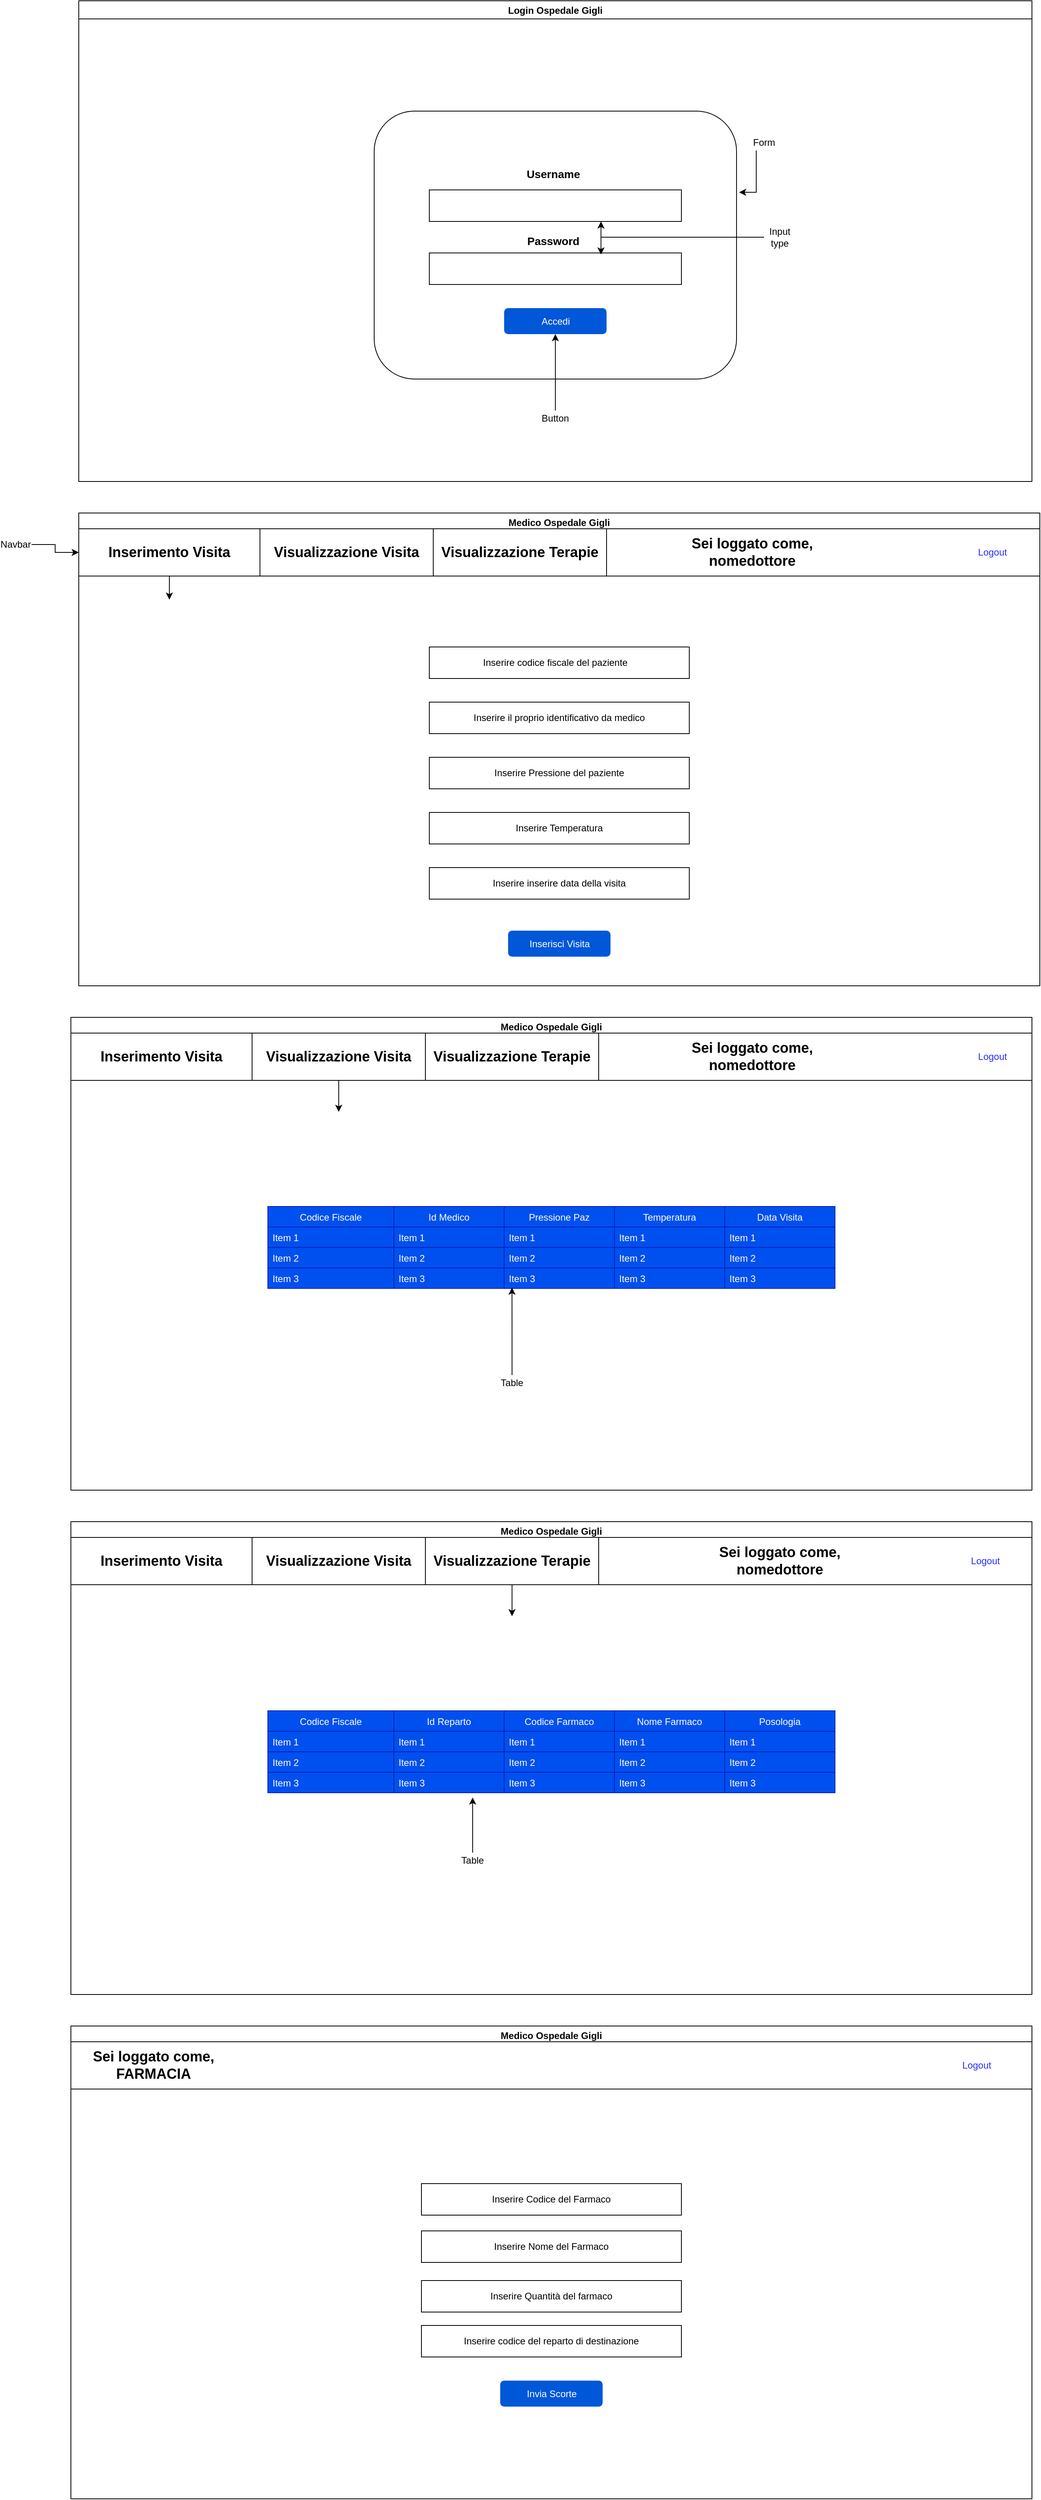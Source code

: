 <mxfile version="14.6.10" type="device"><diagram id="VOACJw14GGWHZ1IwhegX" name="Page-1"><mxGraphModel dx="2062" dy="1122" grid="1" gridSize="10" guides="1" tooltips="1" connect="1" arrows="1" fold="1" page="1" pageScale="1" pageWidth="827" pageHeight="1169" math="0" shadow="0"><root><mxCell id="0"/><mxCell id="1" parent="0"/><mxCell id="EKwvKxOUPXfIHIZSuSPc-1" value="Login Ospedale Gigli" style="swimlane;" vertex="1" parent="1"><mxGeometry x="110" y="10" width="1210" height="610" as="geometry"/></mxCell><mxCell id="EKwvKxOUPXfIHIZSuSPc-2" value="" style="rounded=1;whiteSpace=wrap;html=1;" vertex="1" parent="EKwvKxOUPXfIHIZSuSPc-1"><mxGeometry x="375" y="140" width="460" height="340" as="geometry"/></mxCell><mxCell id="EKwvKxOUPXfIHIZSuSPc-3" value="" style="rounded=0;whiteSpace=wrap;html=1;" vertex="1" parent="EKwvKxOUPXfIHIZSuSPc-1"><mxGeometry x="445" y="240" width="320" height="40" as="geometry"/></mxCell><mxCell id="EKwvKxOUPXfIHIZSuSPc-4" value="" style="rounded=0;whiteSpace=wrap;html=1;" vertex="1" parent="EKwvKxOUPXfIHIZSuSPc-1"><mxGeometry x="445" y="320" width="320" height="40" as="geometry"/></mxCell><mxCell id="EKwvKxOUPXfIHIZSuSPc-5" value="&lt;h3&gt;Username&lt;/h3&gt;" style="text;html=1;strokeColor=none;fillColor=none;align=center;verticalAlign=middle;whiteSpace=wrap;rounded=0;" vertex="1" parent="EKwvKxOUPXfIHIZSuSPc-1"><mxGeometry x="445" y="210" width="315" height="20" as="geometry"/></mxCell><mxCell id="EKwvKxOUPXfIHIZSuSPc-6" value="&lt;h3&gt;Password&lt;/h3&gt;" style="text;html=1;strokeColor=none;fillColor=none;align=center;verticalAlign=middle;whiteSpace=wrap;rounded=0;" vertex="1" parent="EKwvKxOUPXfIHIZSuSPc-1"><mxGeometry x="445" y="295" width="315" height="20" as="geometry"/></mxCell><mxCell id="EKwvKxOUPXfIHIZSuSPc-7" value="Accedi" style="rounded=1;fillColor=#0057D8;strokeColor=none;html=1;fontColor=#ffffff;align=center;verticalAlign=middle;fontStyle=0;fontSize=12" vertex="1" parent="EKwvKxOUPXfIHIZSuSPc-1"><mxGeometry x="540" y="390" width="130" height="33" as="geometry"/></mxCell><mxCell id="EKwvKxOUPXfIHIZSuSPc-13" style="edgeStyle=orthogonalEdgeStyle;rounded=0;orthogonalLoop=1;jettySize=auto;html=1;exitX=0.25;exitY=1;exitDx=0;exitDy=0;entryX=1.007;entryY=0.303;entryDx=0;entryDy=0;entryPerimeter=0;" edge="1" parent="EKwvKxOUPXfIHIZSuSPc-1" source="EKwvKxOUPXfIHIZSuSPc-10" target="EKwvKxOUPXfIHIZSuSPc-2"><mxGeometry relative="1" as="geometry"/></mxCell><mxCell id="EKwvKxOUPXfIHIZSuSPc-10" value="Form" style="text;html=1;strokeColor=none;fillColor=none;align=center;verticalAlign=middle;whiteSpace=wrap;rounded=0;" vertex="1" parent="EKwvKxOUPXfIHIZSuSPc-1"><mxGeometry x="850" y="170" width="40" height="20" as="geometry"/></mxCell><mxCell id="EKwvKxOUPXfIHIZSuSPc-12" style="edgeStyle=orthogonalEdgeStyle;rounded=0;orthogonalLoop=1;jettySize=auto;html=1;entryX=0.681;entryY=0.05;entryDx=0;entryDy=0;entryPerimeter=0;" edge="1" parent="EKwvKxOUPXfIHIZSuSPc-1" source="EKwvKxOUPXfIHIZSuSPc-11" target="EKwvKxOUPXfIHIZSuSPc-4"><mxGeometry relative="1" as="geometry"/></mxCell><mxCell id="EKwvKxOUPXfIHIZSuSPc-15" style="edgeStyle=orthogonalEdgeStyle;rounded=0;orthogonalLoop=1;jettySize=auto;html=1;entryX=0.681;entryY=1;entryDx=0;entryDy=0;entryPerimeter=0;" edge="1" parent="EKwvKxOUPXfIHIZSuSPc-1" source="EKwvKxOUPXfIHIZSuSPc-11" target="EKwvKxOUPXfIHIZSuSPc-3"><mxGeometry relative="1" as="geometry"/></mxCell><mxCell id="EKwvKxOUPXfIHIZSuSPc-11" value="Input type" style="text;html=1;strokeColor=none;fillColor=none;align=center;verticalAlign=middle;whiteSpace=wrap;rounded=0;" vertex="1" parent="EKwvKxOUPXfIHIZSuSPc-1"><mxGeometry x="870" y="290" width="40" height="20" as="geometry"/></mxCell><mxCell id="EKwvKxOUPXfIHIZSuSPc-17" style="edgeStyle=orthogonalEdgeStyle;rounded=0;orthogonalLoop=1;jettySize=auto;html=1;entryX=0.5;entryY=1;entryDx=0;entryDy=0;" edge="1" parent="EKwvKxOUPXfIHIZSuSPc-1" source="EKwvKxOUPXfIHIZSuSPc-16" target="EKwvKxOUPXfIHIZSuSPc-7"><mxGeometry relative="1" as="geometry"/></mxCell><mxCell id="EKwvKxOUPXfIHIZSuSPc-16" value="Button" style="text;html=1;strokeColor=none;fillColor=none;align=center;verticalAlign=middle;whiteSpace=wrap;rounded=0;" vertex="1" parent="EKwvKxOUPXfIHIZSuSPc-1"><mxGeometry x="585" y="520" width="40" height="20" as="geometry"/></mxCell><mxCell id="EKwvKxOUPXfIHIZSuSPc-18" value="Medico Ospedale Gigli" style="swimlane;" vertex="1" parent="1"><mxGeometry x="110" y="660" width="1220" height="600" as="geometry"/></mxCell><mxCell id="EKwvKxOUPXfIHIZSuSPc-19" value="" style="rounded=0;whiteSpace=wrap;html=1;" vertex="1" parent="EKwvKxOUPXfIHIZSuSPc-18"><mxGeometry y="20" width="1220" height="60" as="geometry"/></mxCell><mxCell id="EKwvKxOUPXfIHIZSuSPc-21" value="&lt;h2&gt;&lt;b&gt;Visualizzazione Visita&lt;/b&gt;&lt;/h2&gt;" style="rounded=0;whiteSpace=wrap;html=1;" vertex="1" parent="EKwvKxOUPXfIHIZSuSPc-18"><mxGeometry x="230" y="20" width="220" height="60" as="geometry"/></mxCell><mxCell id="EKwvKxOUPXfIHIZSuSPc-22" value="&lt;h2&gt;&lt;b&gt;Visualizzazione Terapie&lt;/b&gt;&lt;/h2&gt;" style="rounded=0;whiteSpace=wrap;html=1;" vertex="1" parent="EKwvKxOUPXfIHIZSuSPc-18"><mxGeometry x="450" y="20" width="220" height="60" as="geometry"/></mxCell><mxCell id="EKwvKxOUPXfIHIZSuSPc-27" value="" style="rounded=0;whiteSpace=wrap;html=1;" vertex="1" parent="EKwvKxOUPXfIHIZSuSPc-18"><mxGeometry x="445" y="170" width="330" height="40" as="geometry"/></mxCell><mxCell id="EKwvKxOUPXfIHIZSuSPc-31" value="&lt;span&gt;Inserire inserire data della visita&lt;/span&gt;" style="rounded=0;whiteSpace=wrap;html=1;" vertex="1" parent="EKwvKxOUPXfIHIZSuSPc-18"><mxGeometry x="445" y="450" width="330" height="40" as="geometry"/></mxCell><mxCell id="EKwvKxOUPXfIHIZSuSPc-30" value="&lt;span&gt;Inserire Temperatura&lt;/span&gt;" style="rounded=0;whiteSpace=wrap;html=1;" vertex="1" parent="EKwvKxOUPXfIHIZSuSPc-18"><mxGeometry x="445" y="380" width="330" height="40" as="geometry"/></mxCell><mxCell id="EKwvKxOUPXfIHIZSuSPc-29" value="&lt;span&gt;Inserire Pressione del paziente&lt;/span&gt;" style="rounded=0;whiteSpace=wrap;html=1;" vertex="1" parent="EKwvKxOUPXfIHIZSuSPc-18"><mxGeometry x="445" y="310" width="330" height="40" as="geometry"/></mxCell><mxCell id="EKwvKxOUPXfIHIZSuSPc-28" value="&lt;span&gt;Inserire il proprio identificativo da medico&lt;/span&gt;" style="rounded=0;whiteSpace=wrap;html=1;" vertex="1" parent="EKwvKxOUPXfIHIZSuSPc-18"><mxGeometry x="445" y="240" width="330" height="40" as="geometry"/></mxCell><mxCell id="EKwvKxOUPXfIHIZSuSPc-33" value="Inserire codice fiscale del paziente" style="text;html=1;strokeColor=none;fillColor=none;align=center;verticalAlign=middle;whiteSpace=wrap;rounded=0;" vertex="1" parent="EKwvKxOUPXfIHIZSuSPc-18"><mxGeometry x="475" y="180" width="260" height="20" as="geometry"/></mxCell><mxCell id="EKwvKxOUPXfIHIZSuSPc-173" value="Inserisci Visita" style="rounded=1;fillColor=#0057D8;strokeColor=none;html=1;fontColor=#ffffff;align=center;verticalAlign=middle;fontStyle=0;fontSize=12" vertex="1" parent="EKwvKxOUPXfIHIZSuSPc-18"><mxGeometry x="545" y="530" width="130" height="33" as="geometry"/></mxCell><mxCell id="EKwvKxOUPXfIHIZSuSPc-181" value="&lt;font color=&quot;#242bff&quot;&gt;Logout&lt;/font&gt;" style="text;html=1;strokeColor=none;fillColor=none;align=center;verticalAlign=middle;whiteSpace=wrap;rounded=0;glass=0;" vertex="1" parent="EKwvKxOUPXfIHIZSuSPc-18"><mxGeometry x="1140" y="40" width="40" height="20" as="geometry"/></mxCell><mxCell id="EKwvKxOUPXfIHIZSuSPc-188" value="&lt;h2&gt;&lt;b&gt;Sei loggato come, nomedottore&lt;/b&gt;&lt;/h2&gt;" style="text;html=1;strokeColor=none;fillColor=none;align=center;verticalAlign=middle;whiteSpace=wrap;rounded=0;glass=0;" vertex="1" parent="EKwvKxOUPXfIHIZSuSPc-18"><mxGeometry x="770" y="40" width="170" height="20" as="geometry"/></mxCell><mxCell id="EKwvKxOUPXfIHIZSuSPc-20" value="" style="rounded=0;whiteSpace=wrap;html=1;" vertex="1" parent="1"><mxGeometry x="110" y="680" width="230" height="60" as="geometry"/></mxCell><mxCell id="EKwvKxOUPXfIHIZSuSPc-26" style="edgeStyle=orthogonalEdgeStyle;rounded=0;orthogonalLoop=1;jettySize=auto;html=1;exitX=0.5;exitY=1;exitDx=0;exitDy=0;" edge="1" parent="1" source="EKwvKxOUPXfIHIZSuSPc-20"><mxGeometry relative="1" as="geometry"><mxPoint x="225" y="770" as="targetPoint"/><mxPoint x="225" y="750" as="sourcePoint"/></mxGeometry></mxCell><mxCell id="EKwvKxOUPXfIHIZSuSPc-23" value="&lt;h2&gt;&lt;b&gt;Inserimento Visita&lt;/b&gt;&lt;/h2&gt;" style="text;html=1;strokeColor=none;fillColor=none;align=center;verticalAlign=middle;whiteSpace=wrap;rounded=0;" vertex="1" parent="1"><mxGeometry x="130" y="700" width="190" height="20" as="geometry"/></mxCell><mxCell id="EKwvKxOUPXfIHIZSuSPc-25" style="edgeStyle=orthogonalEdgeStyle;rounded=0;orthogonalLoop=1;jettySize=auto;html=1;" edge="1" parent="1" source="EKwvKxOUPXfIHIZSuSPc-24" target="EKwvKxOUPXfIHIZSuSPc-20"><mxGeometry relative="1" as="geometry"/></mxCell><mxCell id="EKwvKxOUPXfIHIZSuSPc-24" value="Navbar" style="text;html=1;strokeColor=none;fillColor=none;align=center;verticalAlign=middle;whiteSpace=wrap;rounded=0;" vertex="1" parent="1"><mxGeometry x="10" y="690" width="40" height="20" as="geometry"/></mxCell><mxCell id="EKwvKxOUPXfIHIZSuSPc-50" value="Medico Ospedale Gigli" style="swimlane;" vertex="1" parent="1"><mxGeometry x="100" y="1300" width="1220" height="600" as="geometry"/></mxCell><mxCell id="EKwvKxOUPXfIHIZSuSPc-51" value="" style="rounded=0;whiteSpace=wrap;html=1;" vertex="1" parent="EKwvKxOUPXfIHIZSuSPc-50"><mxGeometry y="20" width="1220" height="60" as="geometry"/></mxCell><mxCell id="EKwvKxOUPXfIHIZSuSPc-52" value="&lt;h2&gt;&lt;b&gt;Visualizzazione Visita&lt;/b&gt;&lt;/h2&gt;" style="rounded=0;whiteSpace=wrap;html=1;" vertex="1" parent="EKwvKxOUPXfIHIZSuSPc-50"><mxGeometry x="230" y="20" width="220" height="60" as="geometry"/></mxCell><mxCell id="EKwvKxOUPXfIHIZSuSPc-53" value="&lt;h2&gt;&lt;b&gt;Visualizzazione Terapie&lt;/b&gt;&lt;/h2&gt;" style="rounded=0;whiteSpace=wrap;html=1;" vertex="1" parent="EKwvKxOUPXfIHIZSuSPc-50"><mxGeometry x="450" y="20" width="220" height="60" as="geometry"/></mxCell><mxCell id="EKwvKxOUPXfIHIZSuSPc-71" value="Codice Fiscale" style="swimlane;fontStyle=0;childLayout=stackLayout;horizontal=1;startSize=26;fillColor=#0050ef;horizontalStack=0;resizeParent=1;resizeParentMax=0;resizeLast=0;collapsible=1;marginBottom=0;glass=0;strokeColor=#001DBC;fontColor=#ffffff;" vertex="1" parent="EKwvKxOUPXfIHIZSuSPc-50"><mxGeometry x="250" y="240" width="160" height="104" as="geometry"/></mxCell><mxCell id="EKwvKxOUPXfIHIZSuSPc-72" value="Item 1" style="text;strokeColor=#001DBC;fillColor=#0050ef;align=left;verticalAlign=top;spacingLeft=4;spacingRight=4;overflow=hidden;rotatable=0;points=[[0,0.5],[1,0.5]];portConstraint=eastwest;fontColor=#ffffff;" vertex="1" parent="EKwvKxOUPXfIHIZSuSPc-71"><mxGeometry y="26" width="160" height="26" as="geometry"/></mxCell><mxCell id="EKwvKxOUPXfIHIZSuSPc-73" value="Item 2" style="text;strokeColor=#001DBC;fillColor=#0050ef;align=left;verticalAlign=top;spacingLeft=4;spacingRight=4;overflow=hidden;rotatable=0;points=[[0,0.5],[1,0.5]];portConstraint=eastwest;fontColor=#ffffff;" vertex="1" parent="EKwvKxOUPXfIHIZSuSPc-71"><mxGeometry y="52" width="160" height="26" as="geometry"/></mxCell><mxCell id="EKwvKxOUPXfIHIZSuSPc-74" value="Item 3" style="text;strokeColor=#001DBC;fillColor=#0050ef;align=left;verticalAlign=top;spacingLeft=4;spacingRight=4;overflow=hidden;rotatable=0;points=[[0,0.5],[1,0.5]];portConstraint=eastwest;fontColor=#ffffff;" vertex="1" parent="EKwvKxOUPXfIHIZSuSPc-71"><mxGeometry y="78" width="160" height="26" as="geometry"/></mxCell><mxCell id="EKwvKxOUPXfIHIZSuSPc-75" value="Id Medico" style="swimlane;fontStyle=0;childLayout=stackLayout;horizontal=1;startSize=26;fillColor=#0050ef;horizontalStack=0;resizeParent=1;resizeParentMax=0;resizeLast=0;collapsible=1;marginBottom=0;glass=0;strokeColor=#001DBC;fontColor=#ffffff;" vertex="1" parent="EKwvKxOUPXfIHIZSuSPc-50"><mxGeometry x="410" y="240" width="140" height="104" as="geometry"/></mxCell><mxCell id="EKwvKxOUPXfIHIZSuSPc-76" value="Item 1" style="text;strokeColor=#001DBC;fillColor=#0050ef;align=left;verticalAlign=top;spacingLeft=4;spacingRight=4;overflow=hidden;rotatable=0;points=[[0,0.5],[1,0.5]];portConstraint=eastwest;fontColor=#ffffff;" vertex="1" parent="EKwvKxOUPXfIHIZSuSPc-75"><mxGeometry y="26" width="140" height="26" as="geometry"/></mxCell><mxCell id="EKwvKxOUPXfIHIZSuSPc-77" value="Item 2" style="text;strokeColor=#001DBC;fillColor=#0050ef;align=left;verticalAlign=top;spacingLeft=4;spacingRight=4;overflow=hidden;rotatable=0;points=[[0,0.5],[1,0.5]];portConstraint=eastwest;fontColor=#ffffff;" vertex="1" parent="EKwvKxOUPXfIHIZSuSPc-75"><mxGeometry y="52" width="140" height="26" as="geometry"/></mxCell><mxCell id="EKwvKxOUPXfIHIZSuSPc-78" value="Item 3" style="text;strokeColor=#001DBC;fillColor=#0050ef;align=left;verticalAlign=top;spacingLeft=4;spacingRight=4;overflow=hidden;rotatable=0;points=[[0,0.5],[1,0.5]];portConstraint=eastwest;fontColor=#ffffff;" vertex="1" parent="EKwvKxOUPXfIHIZSuSPc-75"><mxGeometry y="78" width="140" height="26" as="geometry"/></mxCell><mxCell id="EKwvKxOUPXfIHIZSuSPc-79" value="Pressione Paz" style="swimlane;fontStyle=0;childLayout=stackLayout;horizontal=1;startSize=26;fillColor=#0050ef;horizontalStack=0;resizeParent=1;resizeParentMax=0;resizeLast=0;collapsible=1;marginBottom=0;glass=0;strokeColor=#001DBC;fontColor=#ffffff;" vertex="1" parent="EKwvKxOUPXfIHIZSuSPc-50"><mxGeometry x="550" y="240" width="140" height="104" as="geometry"/></mxCell><mxCell id="EKwvKxOUPXfIHIZSuSPc-80" value="Item 1" style="text;strokeColor=#001DBC;fillColor=#0050ef;align=left;verticalAlign=top;spacingLeft=4;spacingRight=4;overflow=hidden;rotatable=0;points=[[0,0.5],[1,0.5]];portConstraint=eastwest;fontColor=#ffffff;" vertex="1" parent="EKwvKxOUPXfIHIZSuSPc-79"><mxGeometry y="26" width="140" height="26" as="geometry"/></mxCell><mxCell id="EKwvKxOUPXfIHIZSuSPc-81" value="Item 2" style="text;strokeColor=#001DBC;fillColor=#0050ef;align=left;verticalAlign=top;spacingLeft=4;spacingRight=4;overflow=hidden;rotatable=0;points=[[0,0.5],[1,0.5]];portConstraint=eastwest;fontColor=#ffffff;" vertex="1" parent="EKwvKxOUPXfIHIZSuSPc-79"><mxGeometry y="52" width="140" height="26" as="geometry"/></mxCell><mxCell id="EKwvKxOUPXfIHIZSuSPc-82" value="Item 3" style="text;strokeColor=#001DBC;fillColor=#0050ef;align=left;verticalAlign=top;spacingLeft=4;spacingRight=4;overflow=hidden;rotatable=0;points=[[0,0.5],[1,0.5]];portConstraint=eastwest;fontColor=#ffffff;" vertex="1" parent="EKwvKxOUPXfIHIZSuSPc-79"><mxGeometry y="78" width="140" height="26" as="geometry"/></mxCell><mxCell id="EKwvKxOUPXfIHIZSuSPc-83" value="Temperatura" style="swimlane;fontStyle=0;childLayout=stackLayout;horizontal=1;startSize=26;fillColor=#0050ef;horizontalStack=0;resizeParent=1;resizeParentMax=0;resizeLast=0;collapsible=1;marginBottom=0;glass=0;strokeColor=#001DBC;fontColor=#ffffff;" vertex="1" parent="EKwvKxOUPXfIHIZSuSPc-50"><mxGeometry x="690" y="240" width="140" height="104" as="geometry"/></mxCell><mxCell id="EKwvKxOUPXfIHIZSuSPc-84" value="Item 1" style="text;strokeColor=#001DBC;fillColor=#0050ef;align=left;verticalAlign=top;spacingLeft=4;spacingRight=4;overflow=hidden;rotatable=0;points=[[0,0.5],[1,0.5]];portConstraint=eastwest;fontColor=#ffffff;" vertex="1" parent="EKwvKxOUPXfIHIZSuSPc-83"><mxGeometry y="26" width="140" height="26" as="geometry"/></mxCell><mxCell id="EKwvKxOUPXfIHIZSuSPc-85" value="Item 2" style="text;strokeColor=#001DBC;fillColor=#0050ef;align=left;verticalAlign=top;spacingLeft=4;spacingRight=4;overflow=hidden;rotatable=0;points=[[0,0.5],[1,0.5]];portConstraint=eastwest;fontColor=#ffffff;" vertex="1" parent="EKwvKxOUPXfIHIZSuSPc-83"><mxGeometry y="52" width="140" height="26" as="geometry"/></mxCell><mxCell id="EKwvKxOUPXfIHIZSuSPc-86" value="Item 3" style="text;strokeColor=#001DBC;fillColor=#0050ef;align=left;verticalAlign=top;spacingLeft=4;spacingRight=4;overflow=hidden;rotatable=0;points=[[0,0.5],[1,0.5]];portConstraint=eastwest;fontColor=#ffffff;" vertex="1" parent="EKwvKxOUPXfIHIZSuSPc-83"><mxGeometry y="78" width="140" height="26" as="geometry"/></mxCell><mxCell id="EKwvKxOUPXfIHIZSuSPc-87" value="Data Visita" style="swimlane;fontStyle=0;childLayout=stackLayout;horizontal=1;startSize=26;fillColor=#0050ef;horizontalStack=0;resizeParent=1;resizeParentMax=0;resizeLast=0;collapsible=1;marginBottom=0;glass=0;strokeColor=#001DBC;fontColor=#ffffff;" vertex="1" parent="EKwvKxOUPXfIHIZSuSPc-50"><mxGeometry x="830" y="240" width="140" height="104" as="geometry"/></mxCell><mxCell id="EKwvKxOUPXfIHIZSuSPc-88" value="Item 1" style="text;strokeColor=#001DBC;fillColor=#0050ef;align=left;verticalAlign=top;spacingLeft=4;spacingRight=4;overflow=hidden;rotatable=0;points=[[0,0.5],[1,0.5]];portConstraint=eastwest;fontColor=#ffffff;" vertex="1" parent="EKwvKxOUPXfIHIZSuSPc-87"><mxGeometry y="26" width="140" height="26" as="geometry"/></mxCell><mxCell id="EKwvKxOUPXfIHIZSuSPc-89" value="Item 2" style="text;strokeColor=#001DBC;fillColor=#0050ef;align=left;verticalAlign=top;spacingLeft=4;spacingRight=4;overflow=hidden;rotatable=0;points=[[0,0.5],[1,0.5]];portConstraint=eastwest;fontColor=#ffffff;" vertex="1" parent="EKwvKxOUPXfIHIZSuSPc-87"><mxGeometry y="52" width="140" height="26" as="geometry"/></mxCell><mxCell id="EKwvKxOUPXfIHIZSuSPc-90" value="Item 3" style="text;strokeColor=#001DBC;fillColor=#0050ef;align=left;verticalAlign=top;spacingLeft=4;spacingRight=4;overflow=hidden;rotatable=0;points=[[0,0.5],[1,0.5]];portConstraint=eastwest;fontColor=#ffffff;" vertex="1" parent="EKwvKxOUPXfIHIZSuSPc-87"><mxGeometry y="78" width="140" height="26" as="geometry"/></mxCell><mxCell id="EKwvKxOUPXfIHIZSuSPc-152" style="edgeStyle=orthogonalEdgeStyle;rounded=0;orthogonalLoop=1;jettySize=auto;html=1;entryX=0.071;entryY=0.962;entryDx=0;entryDy=0;entryPerimeter=0;" edge="1" parent="EKwvKxOUPXfIHIZSuSPc-50" source="EKwvKxOUPXfIHIZSuSPc-151" target="EKwvKxOUPXfIHIZSuSPc-82"><mxGeometry relative="1" as="geometry"/></mxCell><mxCell id="EKwvKxOUPXfIHIZSuSPc-151" value="Table" style="text;html=1;strokeColor=none;fillColor=none;align=center;verticalAlign=middle;whiteSpace=wrap;rounded=0;glass=0;" vertex="1" parent="EKwvKxOUPXfIHIZSuSPc-50"><mxGeometry x="540" y="454" width="40" height="20" as="geometry"/></mxCell><mxCell id="EKwvKxOUPXfIHIZSuSPc-180" value="&lt;font color=&quot;#242bff&quot;&gt;Logout&lt;/font&gt;" style="text;html=1;strokeColor=none;fillColor=none;align=center;verticalAlign=middle;whiteSpace=wrap;rounded=0;glass=0;" vertex="1" parent="EKwvKxOUPXfIHIZSuSPc-50"><mxGeometry x="1150" y="40" width="40" height="20" as="geometry"/></mxCell><mxCell id="EKwvKxOUPXfIHIZSuSPc-187" value="&lt;h2&gt;&lt;b&gt;Sei loggato come, nomedottore&lt;/b&gt;&lt;/h2&gt;" style="text;html=1;strokeColor=none;fillColor=none;align=center;verticalAlign=middle;whiteSpace=wrap;rounded=0;glass=0;" vertex="1" parent="EKwvKxOUPXfIHIZSuSPc-50"><mxGeometry x="780" y="40" width="170" height="20" as="geometry"/></mxCell><mxCell id="EKwvKxOUPXfIHIZSuSPc-60" value="" style="rounded=0;whiteSpace=wrap;html=1;" vertex="1" parent="1"><mxGeometry x="100" y="1320" width="230" height="60" as="geometry"/></mxCell><mxCell id="EKwvKxOUPXfIHIZSuSPc-62" value="&lt;h2&gt;&lt;b&gt;Inserimento Visita&lt;/b&gt;&lt;/h2&gt;" style="text;html=1;strokeColor=none;fillColor=none;align=center;verticalAlign=middle;whiteSpace=wrap;rounded=0;" vertex="1" parent="1"><mxGeometry x="120" y="1340" width="190" height="20" as="geometry"/></mxCell><mxCell id="EKwvKxOUPXfIHIZSuSPc-68" style="edgeStyle=orthogonalEdgeStyle;rounded=0;orthogonalLoop=1;jettySize=auto;html=1;" edge="1" parent="1" source="EKwvKxOUPXfIHIZSuSPc-52"><mxGeometry relative="1" as="geometry"><mxPoint x="440" y="1420" as="targetPoint"/></mxGeometry></mxCell><mxCell id="EKwvKxOUPXfIHIZSuSPc-123" value="Medico Ospedale Gigli" style="swimlane;" vertex="1" parent="1"><mxGeometry x="100" y="1940" width="1220" height="600" as="geometry"/></mxCell><mxCell id="EKwvKxOUPXfIHIZSuSPc-124" value="" style="rounded=0;whiteSpace=wrap;html=1;" vertex="1" parent="EKwvKxOUPXfIHIZSuSPc-123"><mxGeometry y="20" width="1220" height="60" as="geometry"/></mxCell><mxCell id="EKwvKxOUPXfIHIZSuSPc-125" value="&lt;h2&gt;&lt;b&gt;Visualizzazione Visita&lt;/b&gt;&lt;/h2&gt;" style="rounded=0;whiteSpace=wrap;html=1;" vertex="1" parent="EKwvKxOUPXfIHIZSuSPc-123"><mxGeometry x="230" y="20" width="220" height="60" as="geometry"/></mxCell><mxCell id="EKwvKxOUPXfIHIZSuSPc-126" value="&lt;h2&gt;&lt;b&gt;Visualizzazione Terapie&lt;/b&gt;&lt;/h2&gt;" style="rounded=0;whiteSpace=wrap;html=1;" vertex="1" parent="EKwvKxOUPXfIHIZSuSPc-123"><mxGeometry x="450" y="20" width="220" height="60" as="geometry"/></mxCell><mxCell id="EKwvKxOUPXfIHIZSuSPc-127" value="Codice Fiscale" style="swimlane;fontStyle=0;childLayout=stackLayout;horizontal=1;startSize=26;fillColor=#0050ef;horizontalStack=0;resizeParent=1;resizeParentMax=0;resizeLast=0;collapsible=1;marginBottom=0;glass=0;strokeColor=#001DBC;fontColor=#ffffff;" vertex="1" parent="EKwvKxOUPXfIHIZSuSPc-123"><mxGeometry x="250" y="240" width="160" height="104" as="geometry"/></mxCell><mxCell id="EKwvKxOUPXfIHIZSuSPc-128" value="Item 1" style="text;strokeColor=#001DBC;fillColor=#0050ef;align=left;verticalAlign=top;spacingLeft=4;spacingRight=4;overflow=hidden;rotatable=0;points=[[0,0.5],[1,0.5]];portConstraint=eastwest;fontColor=#ffffff;" vertex="1" parent="EKwvKxOUPXfIHIZSuSPc-127"><mxGeometry y="26" width="160" height="26" as="geometry"/></mxCell><mxCell id="EKwvKxOUPXfIHIZSuSPc-129" value="Item 2" style="text;strokeColor=#001DBC;fillColor=#0050ef;align=left;verticalAlign=top;spacingLeft=4;spacingRight=4;overflow=hidden;rotatable=0;points=[[0,0.5],[1,0.5]];portConstraint=eastwest;fontColor=#ffffff;" vertex="1" parent="EKwvKxOUPXfIHIZSuSPc-127"><mxGeometry y="52" width="160" height="26" as="geometry"/></mxCell><mxCell id="EKwvKxOUPXfIHIZSuSPc-130" value="Item 3" style="text;strokeColor=#001DBC;fillColor=#0050ef;align=left;verticalAlign=top;spacingLeft=4;spacingRight=4;overflow=hidden;rotatable=0;points=[[0,0.5],[1,0.5]];portConstraint=eastwest;fontColor=#ffffff;" vertex="1" parent="EKwvKxOUPXfIHIZSuSPc-127"><mxGeometry y="78" width="160" height="26" as="geometry"/></mxCell><mxCell id="EKwvKxOUPXfIHIZSuSPc-131" value="Id Reparto" style="swimlane;fontStyle=0;childLayout=stackLayout;horizontal=1;startSize=26;fillColor=#0050ef;horizontalStack=0;resizeParent=1;resizeParentMax=0;resizeLast=0;collapsible=1;marginBottom=0;glass=0;strokeColor=#001DBC;fontColor=#ffffff;" vertex="1" parent="EKwvKxOUPXfIHIZSuSPc-123"><mxGeometry x="410" y="240" width="140" height="104" as="geometry"/></mxCell><mxCell id="EKwvKxOUPXfIHIZSuSPc-132" value="Item 1" style="text;strokeColor=#001DBC;fillColor=#0050ef;align=left;verticalAlign=top;spacingLeft=4;spacingRight=4;overflow=hidden;rotatable=0;points=[[0,0.5],[1,0.5]];portConstraint=eastwest;fontColor=#ffffff;" vertex="1" parent="EKwvKxOUPXfIHIZSuSPc-131"><mxGeometry y="26" width="140" height="26" as="geometry"/></mxCell><mxCell id="EKwvKxOUPXfIHIZSuSPc-133" value="Item 2" style="text;strokeColor=#001DBC;fillColor=#0050ef;align=left;verticalAlign=top;spacingLeft=4;spacingRight=4;overflow=hidden;rotatable=0;points=[[0,0.5],[1,0.5]];portConstraint=eastwest;fontColor=#ffffff;" vertex="1" parent="EKwvKxOUPXfIHIZSuSPc-131"><mxGeometry y="52" width="140" height="26" as="geometry"/></mxCell><mxCell id="EKwvKxOUPXfIHIZSuSPc-134" value="Item 3" style="text;strokeColor=#001DBC;fillColor=#0050ef;align=left;verticalAlign=top;spacingLeft=4;spacingRight=4;overflow=hidden;rotatable=0;points=[[0,0.5],[1,0.5]];portConstraint=eastwest;fontColor=#ffffff;" vertex="1" parent="EKwvKxOUPXfIHIZSuSPc-131"><mxGeometry y="78" width="140" height="26" as="geometry"/></mxCell><mxCell id="EKwvKxOUPXfIHIZSuSPc-135" value="Codice Farmaco" style="swimlane;fontStyle=0;childLayout=stackLayout;horizontal=1;startSize=26;fillColor=#0050ef;horizontalStack=0;resizeParent=1;resizeParentMax=0;resizeLast=0;collapsible=1;marginBottom=0;glass=0;strokeColor=#001DBC;fontColor=#ffffff;" vertex="1" parent="EKwvKxOUPXfIHIZSuSPc-123"><mxGeometry x="550" y="240" width="140" height="104" as="geometry"/></mxCell><mxCell id="EKwvKxOUPXfIHIZSuSPc-136" value="Item 1" style="text;strokeColor=#001DBC;fillColor=#0050ef;align=left;verticalAlign=top;spacingLeft=4;spacingRight=4;overflow=hidden;rotatable=0;points=[[0,0.5],[1,0.5]];portConstraint=eastwest;fontColor=#ffffff;" vertex="1" parent="EKwvKxOUPXfIHIZSuSPc-135"><mxGeometry y="26" width="140" height="26" as="geometry"/></mxCell><mxCell id="EKwvKxOUPXfIHIZSuSPc-137" value="Item 2" style="text;strokeColor=#001DBC;fillColor=#0050ef;align=left;verticalAlign=top;spacingLeft=4;spacingRight=4;overflow=hidden;rotatable=0;points=[[0,0.5],[1,0.5]];portConstraint=eastwest;fontColor=#ffffff;" vertex="1" parent="EKwvKxOUPXfIHIZSuSPc-135"><mxGeometry y="52" width="140" height="26" as="geometry"/></mxCell><mxCell id="EKwvKxOUPXfIHIZSuSPc-138" value="Item 3" style="text;strokeColor=#001DBC;fillColor=#0050ef;align=left;verticalAlign=top;spacingLeft=4;spacingRight=4;overflow=hidden;rotatable=0;points=[[0,0.5],[1,0.5]];portConstraint=eastwest;fontColor=#ffffff;" vertex="1" parent="EKwvKxOUPXfIHIZSuSPc-135"><mxGeometry y="78" width="140" height="26" as="geometry"/></mxCell><mxCell id="EKwvKxOUPXfIHIZSuSPc-139" value="Nome Farmaco" style="swimlane;fontStyle=0;childLayout=stackLayout;horizontal=1;startSize=26;fillColor=#0050ef;horizontalStack=0;resizeParent=1;resizeParentMax=0;resizeLast=0;collapsible=1;marginBottom=0;glass=0;strokeColor=#001DBC;fontColor=#ffffff;" vertex="1" parent="EKwvKxOUPXfIHIZSuSPc-123"><mxGeometry x="690" y="240" width="140" height="104" as="geometry"/></mxCell><mxCell id="EKwvKxOUPXfIHIZSuSPc-140" value="Item 1" style="text;strokeColor=#001DBC;fillColor=#0050ef;align=left;verticalAlign=top;spacingLeft=4;spacingRight=4;overflow=hidden;rotatable=0;points=[[0,0.5],[1,0.5]];portConstraint=eastwest;fontColor=#ffffff;" vertex="1" parent="EKwvKxOUPXfIHIZSuSPc-139"><mxGeometry y="26" width="140" height="26" as="geometry"/></mxCell><mxCell id="EKwvKxOUPXfIHIZSuSPc-141" value="Item 2" style="text;strokeColor=#001DBC;fillColor=#0050ef;align=left;verticalAlign=top;spacingLeft=4;spacingRight=4;overflow=hidden;rotatable=0;points=[[0,0.5],[1,0.5]];portConstraint=eastwest;fontColor=#ffffff;" vertex="1" parent="EKwvKxOUPXfIHIZSuSPc-139"><mxGeometry y="52" width="140" height="26" as="geometry"/></mxCell><mxCell id="EKwvKxOUPXfIHIZSuSPc-142" value="Item 3" style="text;strokeColor=#001DBC;fillColor=#0050ef;align=left;verticalAlign=top;spacingLeft=4;spacingRight=4;overflow=hidden;rotatable=0;points=[[0,0.5],[1,0.5]];portConstraint=eastwest;fontColor=#ffffff;" vertex="1" parent="EKwvKxOUPXfIHIZSuSPc-139"><mxGeometry y="78" width="140" height="26" as="geometry"/></mxCell><mxCell id="EKwvKxOUPXfIHIZSuSPc-143" value="Posologia" style="swimlane;fontStyle=0;childLayout=stackLayout;horizontal=1;startSize=26;fillColor=#0050ef;horizontalStack=0;resizeParent=1;resizeParentMax=0;resizeLast=0;collapsible=1;marginBottom=0;glass=0;strokeColor=#001DBC;fontColor=#ffffff;" vertex="1" parent="EKwvKxOUPXfIHIZSuSPc-123"><mxGeometry x="830" y="240" width="140" height="104" as="geometry"/></mxCell><mxCell id="EKwvKxOUPXfIHIZSuSPc-144" value="Item 1" style="text;strokeColor=#001DBC;fillColor=#0050ef;align=left;verticalAlign=top;spacingLeft=4;spacingRight=4;overflow=hidden;rotatable=0;points=[[0,0.5],[1,0.5]];portConstraint=eastwest;fontColor=#ffffff;" vertex="1" parent="EKwvKxOUPXfIHIZSuSPc-143"><mxGeometry y="26" width="140" height="26" as="geometry"/></mxCell><mxCell id="EKwvKxOUPXfIHIZSuSPc-145" value="Item 2" style="text;strokeColor=#001DBC;fillColor=#0050ef;align=left;verticalAlign=top;spacingLeft=4;spacingRight=4;overflow=hidden;rotatable=0;points=[[0,0.5],[1,0.5]];portConstraint=eastwest;fontColor=#ffffff;" vertex="1" parent="EKwvKxOUPXfIHIZSuSPc-143"><mxGeometry y="52" width="140" height="26" as="geometry"/></mxCell><mxCell id="EKwvKxOUPXfIHIZSuSPc-146" value="Item 3" style="text;strokeColor=#001DBC;fillColor=#0050ef;align=left;verticalAlign=top;spacingLeft=4;spacingRight=4;overflow=hidden;rotatable=0;points=[[0,0.5],[1,0.5]];portConstraint=eastwest;fontColor=#ffffff;" vertex="1" parent="EKwvKxOUPXfIHIZSuSPc-143"><mxGeometry y="78" width="140" height="26" as="geometry"/></mxCell><mxCell id="EKwvKxOUPXfIHIZSuSPc-153" value="Table" style="text;html=1;strokeColor=none;fillColor=none;align=center;verticalAlign=middle;whiteSpace=wrap;rounded=0;glass=0;" vertex="1" parent="EKwvKxOUPXfIHIZSuSPc-123"><mxGeometry x="490" y="420" width="40" height="20" as="geometry"/></mxCell><mxCell id="EKwvKxOUPXfIHIZSuSPc-179" value="&lt;font color=&quot;#242bff&quot;&gt;Logout&lt;/font&gt;" style="text;html=1;strokeColor=none;fillColor=none;align=center;verticalAlign=middle;whiteSpace=wrap;rounded=0;glass=0;" vertex="1" parent="EKwvKxOUPXfIHIZSuSPc-123"><mxGeometry x="1141" y="40" width="40" height="20" as="geometry"/></mxCell><mxCell id="EKwvKxOUPXfIHIZSuSPc-185" value="&lt;h2&gt;&lt;b&gt;Sei loggato come, nomedottore&lt;/b&gt;&lt;/h2&gt;" style="text;html=1;strokeColor=none;fillColor=none;align=center;verticalAlign=middle;whiteSpace=wrap;rounded=0;glass=0;" vertex="1" parent="EKwvKxOUPXfIHIZSuSPc-123"><mxGeometry x="815" y="40" width="170" height="20" as="geometry"/></mxCell><mxCell id="EKwvKxOUPXfIHIZSuSPc-147" value="" style="rounded=0;whiteSpace=wrap;html=1;" vertex="1" parent="1"><mxGeometry x="100" y="1960" width="230" height="60" as="geometry"/></mxCell><mxCell id="EKwvKxOUPXfIHIZSuSPc-148" value="&lt;h2&gt;&lt;b&gt;Inserimento Visita&lt;/b&gt;&lt;/h2&gt;" style="text;html=1;strokeColor=none;fillColor=none;align=center;verticalAlign=middle;whiteSpace=wrap;rounded=0;" vertex="1" parent="1"><mxGeometry x="120" y="1980" width="190" height="20" as="geometry"/></mxCell><mxCell id="EKwvKxOUPXfIHIZSuSPc-150" style="edgeStyle=orthogonalEdgeStyle;rounded=0;orthogonalLoop=1;jettySize=auto;html=1;" edge="1" parent="1" source="EKwvKxOUPXfIHIZSuSPc-126"><mxGeometry relative="1" as="geometry"><mxPoint x="660" y="2060" as="targetPoint"/></mxGeometry></mxCell><mxCell id="EKwvKxOUPXfIHIZSuSPc-154" style="edgeStyle=orthogonalEdgeStyle;rounded=0;orthogonalLoop=1;jettySize=auto;html=1;" edge="1" parent="1" source="EKwvKxOUPXfIHIZSuSPc-153"><mxGeometry relative="1" as="geometry"><mxPoint x="610" y="2290" as="targetPoint"/></mxGeometry></mxCell><mxCell id="EKwvKxOUPXfIHIZSuSPc-155" value="Medico Ospedale Gigli" style="swimlane;" vertex="1" parent="1"><mxGeometry x="100" y="2580" width="1220" height="600" as="geometry"/></mxCell><mxCell id="EKwvKxOUPXfIHIZSuSPc-156" value="" style="rounded=0;whiteSpace=wrap;html=1;" vertex="1" parent="EKwvKxOUPXfIHIZSuSPc-155"><mxGeometry y="20" width="1220" height="60" as="geometry"/></mxCell><mxCell id="EKwvKxOUPXfIHIZSuSPc-159" value="" style="rounded=0;whiteSpace=wrap;html=1;" vertex="1" parent="EKwvKxOUPXfIHIZSuSPc-155"><mxGeometry x="445" y="200" width="330" height="40" as="geometry"/></mxCell><mxCell id="EKwvKxOUPXfIHIZSuSPc-164" value="Inserire Codice del Farmaco" style="text;html=1;strokeColor=none;fillColor=none;align=center;verticalAlign=middle;whiteSpace=wrap;rounded=0;" vertex="1" parent="EKwvKxOUPXfIHIZSuSPc-155"><mxGeometry x="480" y="210" width="260" height="20" as="geometry"/></mxCell><mxCell id="EKwvKxOUPXfIHIZSuSPc-170" value="" style="rounded=0;whiteSpace=wrap;html=1;" vertex="1" parent="EKwvKxOUPXfIHIZSuSPc-155"><mxGeometry x="445" y="323" width="330" height="40" as="geometry"/></mxCell><mxCell id="EKwvKxOUPXfIHIZSuSPc-171" value="Inserire Quantità del farmaco" style="text;html=1;strokeColor=none;fillColor=none;align=center;verticalAlign=middle;whiteSpace=wrap;rounded=0;" vertex="1" parent="EKwvKxOUPXfIHIZSuSPc-155"><mxGeometry x="480" y="333" width="260" height="20" as="geometry"/></mxCell><mxCell id="EKwvKxOUPXfIHIZSuSPc-168" value="" style="rounded=0;whiteSpace=wrap;html=1;" vertex="1" parent="EKwvKxOUPXfIHIZSuSPc-155"><mxGeometry x="445" y="260" width="330" height="40" as="geometry"/></mxCell><mxCell id="EKwvKxOUPXfIHIZSuSPc-169" value="Inserire Nome del Farmaco" style="text;html=1;strokeColor=none;fillColor=none;align=center;verticalAlign=middle;whiteSpace=wrap;rounded=0;" vertex="1" parent="EKwvKxOUPXfIHIZSuSPc-155"><mxGeometry x="480" y="270" width="260" height="20" as="geometry"/></mxCell><mxCell id="EKwvKxOUPXfIHIZSuSPc-172" value="Inserire codice del reparto di destinazione" style="rounded=0;whiteSpace=wrap;html=1;" vertex="1" parent="EKwvKxOUPXfIHIZSuSPc-155"><mxGeometry x="445" y="380" width="330" height="40" as="geometry"/></mxCell><mxCell id="EKwvKxOUPXfIHIZSuSPc-177" value="Invia Scorte" style="rounded=1;fillColor=#0057D8;strokeColor=none;html=1;fontColor=#ffffff;align=center;verticalAlign=middle;fontStyle=0;fontSize=12" vertex="1" parent="EKwvKxOUPXfIHIZSuSPc-155"><mxGeometry x="545" y="450" width="130" height="33" as="geometry"/></mxCell><mxCell id="EKwvKxOUPXfIHIZSuSPc-178" value="&lt;font color=&quot;#242bff&quot;&gt;Logout&lt;/font&gt;" style="text;html=1;strokeColor=none;fillColor=none;align=center;verticalAlign=middle;whiteSpace=wrap;rounded=0;glass=0;" vertex="1" parent="EKwvKxOUPXfIHIZSuSPc-155"><mxGeometry x="1130" y="40" width="40" height="20" as="geometry"/></mxCell><mxCell id="EKwvKxOUPXfIHIZSuSPc-183" value="&lt;h2&gt;&lt;b&gt;Sei loggato come, FARMACIA&lt;/b&gt;&lt;/h2&gt;" style="text;html=1;strokeColor=none;fillColor=none;align=center;verticalAlign=middle;whiteSpace=wrap;rounded=0;glass=0;" vertex="1" parent="EKwvKxOUPXfIHIZSuSPc-155"><mxGeometry x="20" y="40" width="170" height="20" as="geometry"/></mxCell></root></mxGraphModel></diagram></mxfile>